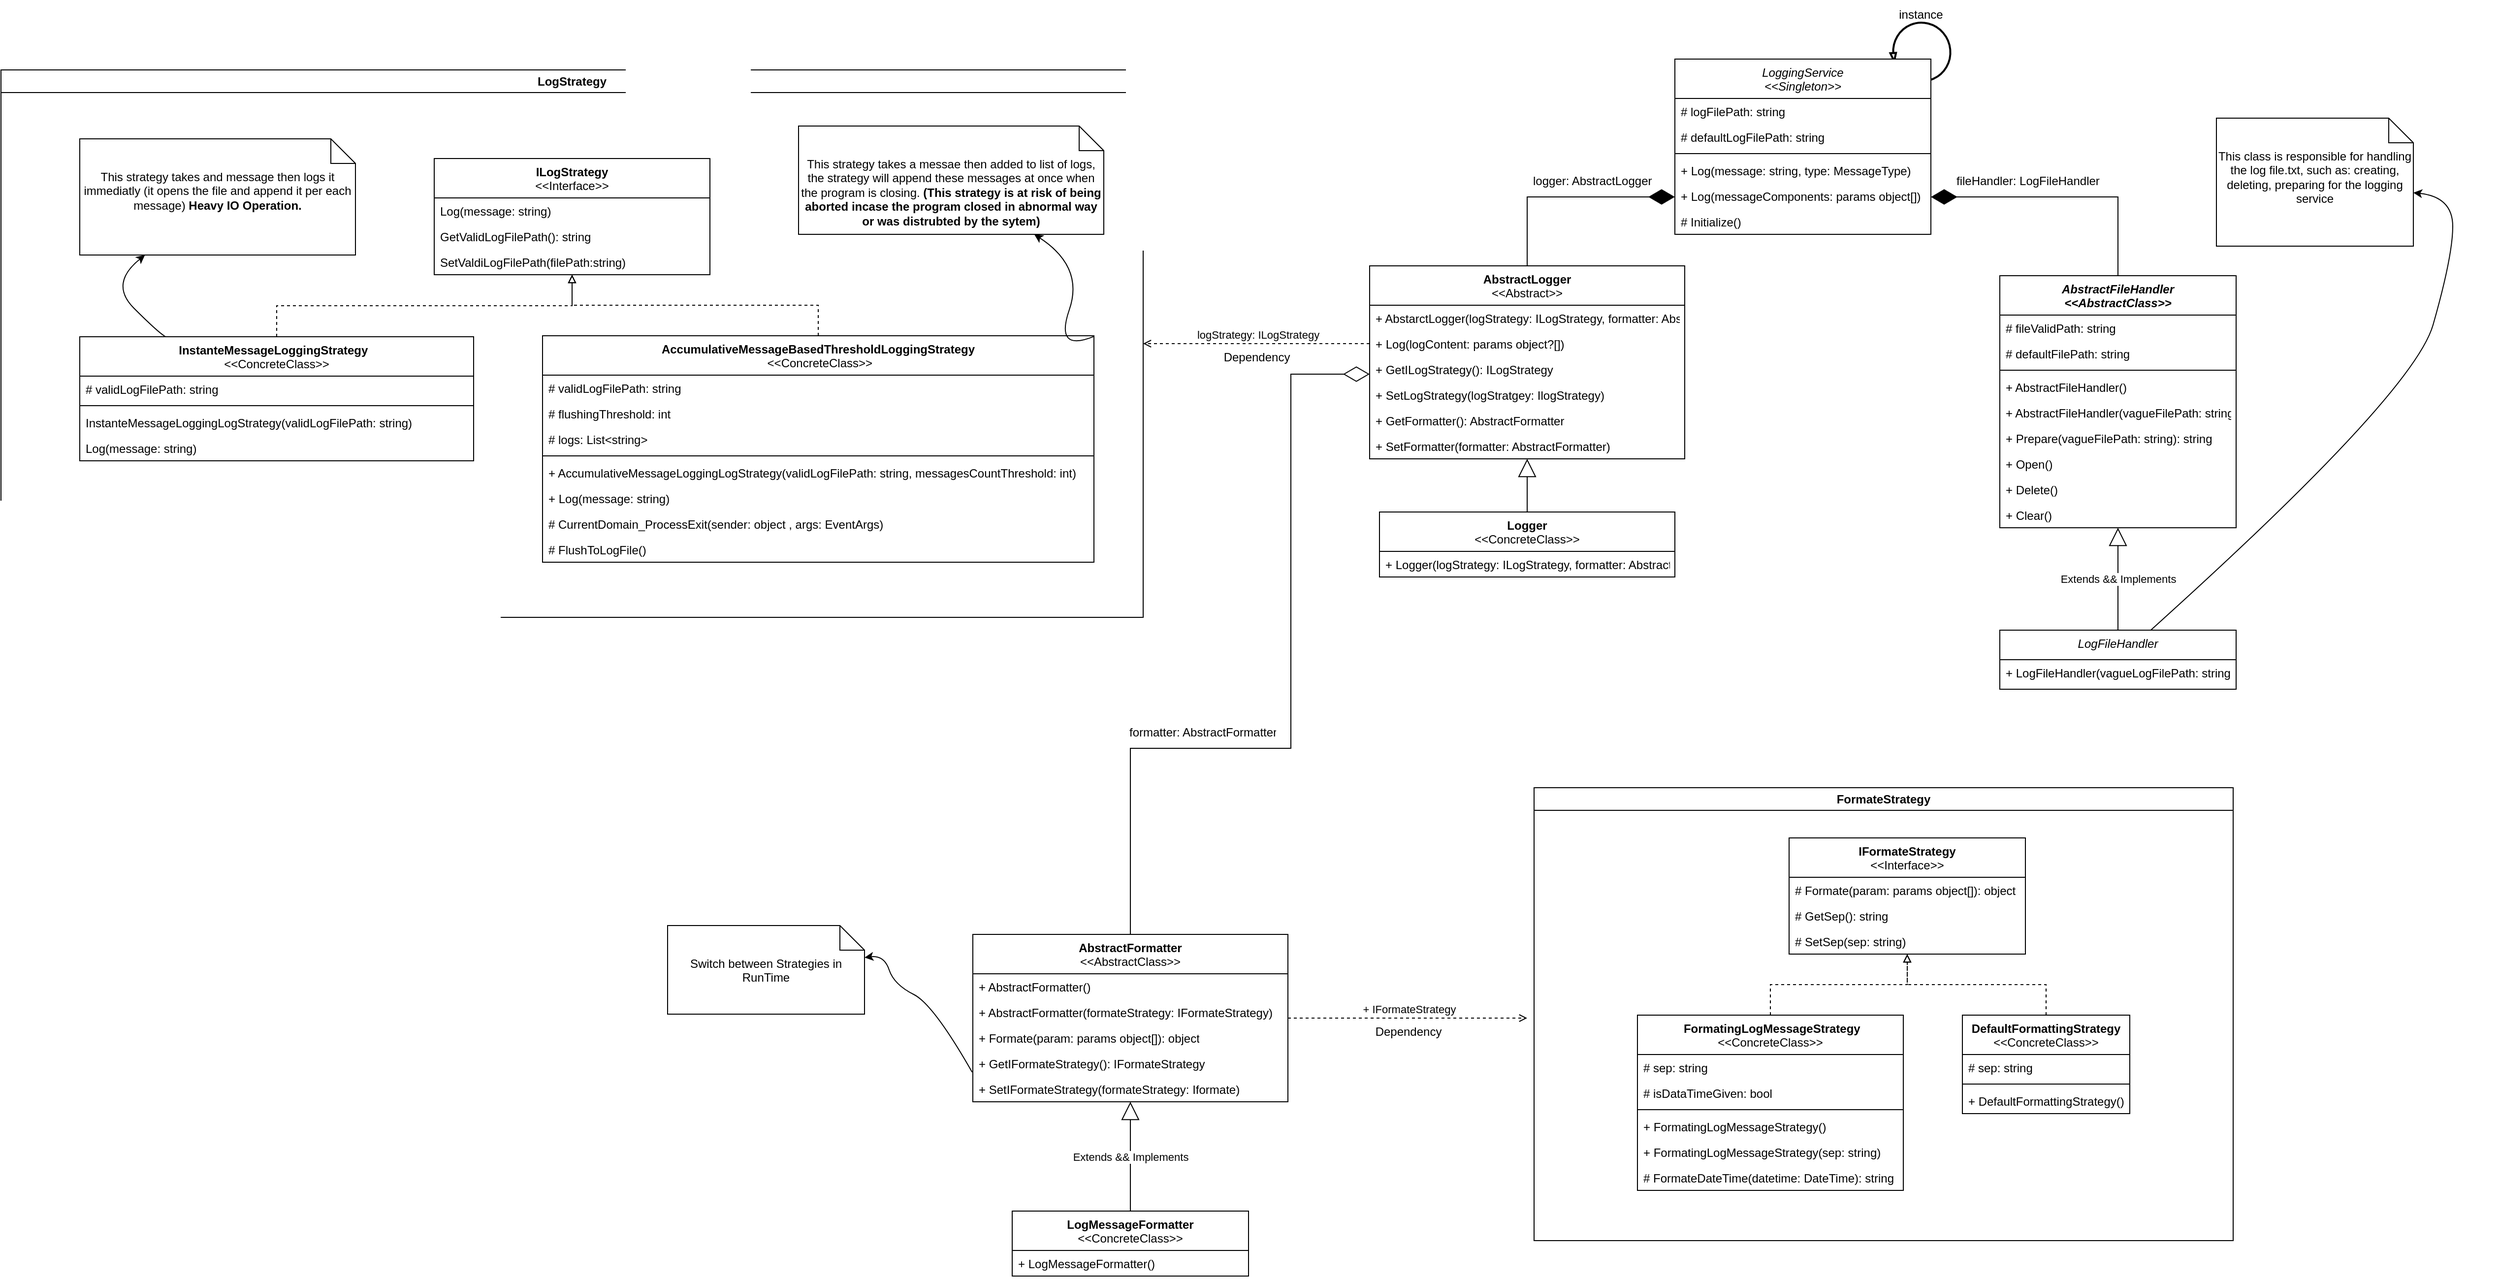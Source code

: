 <mxfile version="21.6.5" type="device">
  <diagram id="C5RBs43oDa-KdzZeNtuy" name="Page-1">
    <mxGraphModel dx="3757" dy="1775" grid="1" gridSize="10" guides="1" tooltips="1" connect="1" arrows="1" fold="1" page="1" pageScale="1" pageWidth="827" pageHeight="1169" math="0" shadow="0">
      <root>
        <mxCell id="WIyWlLk6GJQsqaUBKTNV-0" />
        <mxCell id="WIyWlLk6GJQsqaUBKTNV-1" parent="WIyWlLk6GJQsqaUBKTNV-0" />
        <mxCell id="vG_4NhhmNmUi37ySWkXf-1" value="LogFileHandler" style="swimlane;fontStyle=2;align=center;verticalAlign=top;childLayout=stackLayout;horizontal=1;startSize=30;horizontalStack=0;resizeParent=1;resizeLast=0;collapsible=1;marginBottom=0;rounded=0;shadow=0;strokeWidth=1;" parent="WIyWlLk6GJQsqaUBKTNV-1" vertex="1">
          <mxGeometry x="320" y="480" width="240" height="60" as="geometry">
            <mxRectangle x="230" y="140" width="160" height="26" as="alternateBounds" />
          </mxGeometry>
        </mxCell>
        <mxCell id="vG_4NhhmNmUi37ySWkXf-29" value="+ LogFileHandler(vagueLogFilePath: string, defaultLogFilePath: string)" style="text;align=left;verticalAlign=top;spacingLeft=4;spacingRight=4;overflow=hidden;rotatable=0;points=[[0,0.5],[1,0.5]];portConstraint=eastwest;" parent="vG_4NhhmNmUi37ySWkXf-1" vertex="1">
          <mxGeometry y="30" width="240" height="26" as="geometry" />
        </mxCell>
        <mxCell id="vG_4NhhmNmUi37ySWkXf-9" value="This class is responsible for handling the log file.txt, such as: creating, deleting, preparing for the logging service" style="shape=note2;boundedLbl=1;whiteSpace=wrap;html=1;size=25;verticalAlign=top;align=center;" parent="WIyWlLk6GJQsqaUBKTNV-1" vertex="1">
          <mxGeometry x="540" y="-40" width="200" height="130" as="geometry" />
        </mxCell>
        <mxCell id="vG_4NhhmNmUi37ySWkXf-33" value="LogStrategy" style="swimlane;whiteSpace=wrap;html=1;" parent="WIyWlLk6GJQsqaUBKTNV-1" vertex="1">
          <mxGeometry x="-1710" y="-89" width="1160" height="556" as="geometry" />
        </mxCell>
        <mxCell id="vG_4NhhmNmUi37ySWkXf-41" value="ILogStrategy&lt;br&gt;&lt;span style=&quot;font-weight: normal;&quot;&gt;&amp;lt;&amp;lt;Interface&amp;gt;&amp;gt;&lt;/span&gt;" style="swimlane;fontStyle=1;align=center;verticalAlign=top;childLayout=stackLayout;horizontal=1;startSize=40;horizontalStack=0;resizeParent=1;resizeParentMax=0;resizeLast=0;collapsible=1;marginBottom=0;whiteSpace=wrap;html=1;" parent="vG_4NhhmNmUi37ySWkXf-33" vertex="1">
          <mxGeometry x="440" y="90" width="280" height="118" as="geometry" />
        </mxCell>
        <mxCell id="vG_4NhhmNmUi37ySWkXf-42" value="Log(message: string)" style="text;strokeColor=none;fillColor=none;align=left;verticalAlign=top;spacingLeft=4;spacingRight=4;overflow=hidden;rotatable=0;points=[[0,0.5],[1,0.5]];portConstraint=eastwest;whiteSpace=wrap;html=1;" parent="vG_4NhhmNmUi37ySWkXf-41" vertex="1">
          <mxGeometry y="40" width="280" height="26" as="geometry" />
        </mxCell>
        <mxCell id="vG_4NhhmNmUi37ySWkXf-49" value="GetValidLogFilePath(): string" style="text;strokeColor=none;fillColor=none;align=left;verticalAlign=top;spacingLeft=4;spacingRight=4;overflow=hidden;rotatable=0;points=[[0,0.5],[1,0.5]];portConstraint=eastwest;whiteSpace=wrap;html=1;" parent="vG_4NhhmNmUi37ySWkXf-41" vertex="1">
          <mxGeometry y="66" width="280" height="26" as="geometry" />
        </mxCell>
        <mxCell id="vG_4NhhmNmUi37ySWkXf-53" value="SetValdiLogFilePath(filePath:string)" style="text;strokeColor=none;fillColor=none;align=left;verticalAlign=top;spacingLeft=4;spacingRight=4;overflow=hidden;rotatable=0;points=[[0,0.5],[1,0.5]];portConstraint=eastwest;whiteSpace=wrap;html=1;" parent="vG_4NhhmNmUi37ySWkXf-41" vertex="1">
          <mxGeometry y="92" width="280" height="26" as="geometry" />
        </mxCell>
        <mxCell id="vG_4NhhmNmUi37ySWkXf-45" value="InstanteMessageLoggingStrategy&amp;nbsp;&amp;nbsp;&lt;br&gt;&lt;span style=&quot;font-weight: normal;&quot;&gt;&amp;lt;&amp;lt;ConcreteClass&amp;gt;&amp;gt;&lt;/span&gt;" style="swimlane;fontStyle=1;align=center;verticalAlign=top;childLayout=stackLayout;horizontal=1;startSize=40;horizontalStack=0;resizeParent=1;resizeParentMax=0;resizeLast=0;collapsible=1;marginBottom=0;whiteSpace=wrap;html=1;" parent="vG_4NhhmNmUi37ySWkXf-33" vertex="1">
          <mxGeometry x="80" y="271" width="400" height="126" as="geometry" />
        </mxCell>
        <mxCell id="vG_4NhhmNmUi37ySWkXf-46" value="# validLogFilePath: string" style="text;strokeColor=none;fillColor=none;align=left;verticalAlign=top;spacingLeft=4;spacingRight=4;overflow=hidden;rotatable=0;points=[[0,0.5],[1,0.5]];portConstraint=eastwest;whiteSpace=wrap;html=1;" parent="vG_4NhhmNmUi37ySWkXf-45" vertex="1">
          <mxGeometry y="40" width="400" height="26" as="geometry" />
        </mxCell>
        <mxCell id="vG_4NhhmNmUi37ySWkXf-47" value="" style="line;strokeWidth=1;fillColor=none;align=left;verticalAlign=middle;spacingTop=-1;spacingLeft=3;spacingRight=3;rotatable=0;labelPosition=right;points=[];portConstraint=eastwest;strokeColor=inherit;" parent="vG_4NhhmNmUi37ySWkXf-45" vertex="1">
          <mxGeometry y="66" width="400" height="8" as="geometry" />
        </mxCell>
        <mxCell id="vG_4NhhmNmUi37ySWkXf-48" value="InstanteMessageLoggingLogStrategy(validLogFilePath: string)" style="text;strokeColor=none;fillColor=none;align=left;verticalAlign=top;spacingLeft=4;spacingRight=4;overflow=hidden;rotatable=0;points=[[0,0.5],[1,0.5]];portConstraint=eastwest;whiteSpace=wrap;html=1;" parent="vG_4NhhmNmUi37ySWkXf-45" vertex="1">
          <mxGeometry y="74" width="400" height="26" as="geometry" />
        </mxCell>
        <mxCell id="vG_4NhhmNmUi37ySWkXf-59" value="Log(message: string)" style="text;strokeColor=none;fillColor=none;align=left;verticalAlign=top;spacingLeft=4;spacingRight=4;overflow=hidden;rotatable=0;points=[[0,0.5],[1,0.5]];portConstraint=eastwest;whiteSpace=wrap;html=1;" parent="vG_4NhhmNmUi37ySWkXf-45" vertex="1">
          <mxGeometry y="100" width="400" height="26" as="geometry" />
        </mxCell>
        <mxCell id="vG_4NhhmNmUi37ySWkXf-70" value="This strategy takes and message then logs it immediatly (it opens the file and append it per each message) &lt;b&gt;Heavy IO Operation.&lt;/b&gt;" style="shape=note2;boundedLbl=1;whiteSpace=wrap;html=1;size=25;verticalAlign=top;align=center;" parent="vG_4NhhmNmUi37ySWkXf-33" vertex="1">
          <mxGeometry x="80" y="70" width="280" height="118" as="geometry" />
        </mxCell>
        <mxCell id="vG_4NhhmNmUi37ySWkXf-71" value="" style="curved=1;endArrow=classic;html=1;rounded=0;" parent="vG_4NhhmNmUi37ySWkXf-33" source="vG_4NhhmNmUi37ySWkXf-45" target="vG_4NhhmNmUi37ySWkXf-70" edge="1">
          <mxGeometry width="50" height="50" relative="1" as="geometry">
            <mxPoint x="110" y="267" as="sourcePoint" />
            <mxPoint x="160" y="217" as="targetPoint" />
            <Array as="points">
              <mxPoint x="160" y="267" />
              <mxPoint x="110" y="217" />
            </Array>
          </mxGeometry>
        </mxCell>
        <mxCell id="vG_4NhhmNmUi37ySWkXf-72" value="AccumulativeMessageBasedThresholdLoggingStrategy&lt;br&gt;&amp;nbsp;&lt;span style=&quot;font-weight: normal;&quot;&gt;&amp;lt;&amp;lt;ConcreteClass&amp;gt;&amp;gt;&lt;/span&gt;" style="swimlane;fontStyle=1;align=center;verticalAlign=top;childLayout=stackLayout;horizontal=1;startSize=40;horizontalStack=0;resizeParent=1;resizeParentMax=0;resizeLast=0;collapsible=1;marginBottom=0;whiteSpace=wrap;html=1;" parent="vG_4NhhmNmUi37ySWkXf-33" vertex="1">
          <mxGeometry x="550" y="270" width="560" height="230" as="geometry" />
        </mxCell>
        <mxCell id="vG_4NhhmNmUi37ySWkXf-73" value="# validLogFilePath: string" style="text;strokeColor=none;fillColor=none;align=left;verticalAlign=top;spacingLeft=4;spacingRight=4;overflow=hidden;rotatable=0;points=[[0,0.5],[1,0.5]];portConstraint=eastwest;whiteSpace=wrap;html=1;" parent="vG_4NhhmNmUi37ySWkXf-72" vertex="1">
          <mxGeometry y="40" width="560" height="26" as="geometry" />
        </mxCell>
        <mxCell id="ogGYWJ-oz24R3YH8PBxn-1" value="# flushingThreshold: int" style="text;strokeColor=none;fillColor=none;align=left;verticalAlign=top;spacingLeft=4;spacingRight=4;overflow=hidden;rotatable=0;points=[[0,0.5],[1,0.5]];portConstraint=eastwest;whiteSpace=wrap;html=1;" parent="vG_4NhhmNmUi37ySWkXf-72" vertex="1">
          <mxGeometry y="66" width="560" height="26" as="geometry" />
        </mxCell>
        <mxCell id="vG_4NhhmNmUi37ySWkXf-77" value="# logs: List&amp;lt;string&amp;gt;" style="text;strokeColor=none;fillColor=none;align=left;verticalAlign=top;spacingLeft=4;spacingRight=4;overflow=hidden;rotatable=0;points=[[0,0.5],[1,0.5]];portConstraint=eastwest;whiteSpace=wrap;html=1;" parent="vG_4NhhmNmUi37ySWkXf-72" vertex="1">
          <mxGeometry y="92" width="560" height="26" as="geometry" />
        </mxCell>
        <mxCell id="vG_4NhhmNmUi37ySWkXf-74" value="" style="line;strokeWidth=1;fillColor=none;align=left;verticalAlign=middle;spacingTop=-1;spacingLeft=3;spacingRight=3;rotatable=0;labelPosition=right;points=[];portConstraint=eastwest;strokeColor=inherit;" parent="vG_4NhhmNmUi37ySWkXf-72" vertex="1">
          <mxGeometry y="118" width="560" height="8" as="geometry" />
        </mxCell>
        <mxCell id="vG_4NhhmNmUi37ySWkXf-75" value="+ AccumulativeMessageLoggingLogStrategy(validLogFilePath: string, messagesCountThreshold: int)" style="text;strokeColor=none;fillColor=none;align=left;verticalAlign=top;spacingLeft=4;spacingRight=4;overflow=hidden;rotatable=0;points=[[0,0.5],[1,0.5]];portConstraint=eastwest;whiteSpace=wrap;html=1;" parent="vG_4NhhmNmUi37ySWkXf-72" vertex="1">
          <mxGeometry y="126" width="560" height="26" as="geometry" />
        </mxCell>
        <mxCell id="vG_4NhhmNmUi37ySWkXf-94" value="+ Log(message: string)" style="text;strokeColor=none;fillColor=none;align=left;verticalAlign=top;spacingLeft=4;spacingRight=4;overflow=hidden;rotatable=0;points=[[0,0.5],[1,0.5]];portConstraint=eastwest;whiteSpace=wrap;html=1;" parent="vG_4NhhmNmUi37ySWkXf-72" vertex="1">
          <mxGeometry y="152" width="560" height="26" as="geometry" />
        </mxCell>
        <mxCell id="ogGYWJ-oz24R3YH8PBxn-2" value="# CurrentDomain_ProcessExit(sender: object , args: EventArgs)" style="text;strokeColor=none;fillColor=none;align=left;verticalAlign=top;spacingLeft=4;spacingRight=4;overflow=hidden;rotatable=0;points=[[0,0.5],[1,0.5]];portConstraint=eastwest;whiteSpace=wrap;html=1;" parent="vG_4NhhmNmUi37ySWkXf-72" vertex="1">
          <mxGeometry y="178" width="560" height="26" as="geometry" />
        </mxCell>
        <mxCell id="ogGYWJ-oz24R3YH8PBxn-3" value="# FlushToLogFile()" style="text;strokeColor=none;fillColor=none;align=left;verticalAlign=top;spacingLeft=4;spacingRight=4;overflow=hidden;rotatable=0;points=[[0,0.5],[1,0.5]];portConstraint=eastwest;whiteSpace=wrap;html=1;" parent="vG_4NhhmNmUi37ySWkXf-72" vertex="1">
          <mxGeometry y="204" width="560" height="26" as="geometry" />
        </mxCell>
        <mxCell id="vG_4NhhmNmUi37ySWkXf-78" value="This strategy takes a messae then added to list of logs, the strategy will append these messages at once when the program is closing. &lt;b&gt;(This strategy is at risk of being aborted incase the program closed in abnormal way or was distrubted by the sytem)&lt;/b&gt;" style="shape=note2;boundedLbl=1;whiteSpace=wrap;html=1;size=25;verticalAlign=top;align=center;" parent="vG_4NhhmNmUi37ySWkXf-33" vertex="1">
          <mxGeometry x="810" y="57" width="310" height="110" as="geometry" />
        </mxCell>
        <mxCell id="vG_4NhhmNmUi37ySWkXf-84" value="" style="edgeStyle=elbowEdgeStyle;html=1;endArrow=block;elbow=vertical;endFill=0;dashed=1;rounded=0;" parent="vG_4NhhmNmUi37ySWkXf-33" source="vG_4NhhmNmUi37ySWkXf-45" target="vG_4NhhmNmUi37ySWkXf-41" edge="1">
          <mxGeometry width="100" height="75" relative="1" as="geometry">
            <mxPoint x="500" y="295" as="sourcePoint" />
            <mxPoint x="600" y="220" as="targetPoint" />
          </mxGeometry>
        </mxCell>
        <mxCell id="vG_4NhhmNmUi37ySWkXf-85" value="" style="edgeStyle=elbowEdgeStyle;html=1;endArrow=block;elbow=vertical;endFill=0;dashed=1;rounded=0;" parent="vG_4NhhmNmUi37ySWkXf-33" source="vG_4NhhmNmUi37ySWkXf-72" target="vG_4NhhmNmUi37ySWkXf-41" edge="1">
          <mxGeometry width="100" height="75" relative="1" as="geometry">
            <mxPoint x="500" y="316" as="sourcePoint" />
            <mxPoint x="800" y="240" as="targetPoint" />
          </mxGeometry>
        </mxCell>
        <mxCell id="vG_4NhhmNmUi37ySWkXf-87" value="" style="curved=1;endArrow=classic;html=1;rounded=0;" parent="vG_4NhhmNmUi37ySWkXf-33" source="vG_4NhhmNmUi37ySWkXf-72" target="vG_4NhhmNmUi37ySWkXf-78" edge="1">
          <mxGeometry width="50" height="50" relative="1" as="geometry">
            <mxPoint x="1096" y="304" as="sourcePoint" />
            <mxPoint x="1056" y="208" as="targetPoint" />
            <Array as="points">
              <mxPoint x="1070" y="287" />
              <mxPoint x="1100" y="200" />
            </Array>
          </mxGeometry>
        </mxCell>
        <mxCell id="vG_4NhhmNmUi37ySWkXf-95" value="&amp;nbsp;logStrategy: ILogStrategy" style="endArrow=open;html=1;rounded=0;align=center;verticalAlign=bottom;dashed=1;endFill=0;labelBackgroundColor=none;exitX=0;exitY=0.5;exitDx=0;exitDy=0;" parent="WIyWlLk6GJQsqaUBKTNV-1" source="ILQr3fXh4EWe0yZ3bBU8-13" target="vG_4NhhmNmUi37ySWkXf-33" edge="1">
          <mxGeometry relative="1" as="geometry">
            <mxPoint x="-350" y="200" as="sourcePoint" />
            <mxPoint x="-180" y="338.95" as="targetPoint" />
          </mxGeometry>
        </mxCell>
        <mxCell id="vG_4NhhmNmUi37ySWkXf-96" value="Dependency" style="resizable=0;html=1;align=center;verticalAlign=top;labelBackgroundColor=none;" parent="vG_4NhhmNmUi37ySWkXf-95" connectable="0" vertex="1">
          <mxGeometry relative="1" as="geometry" />
        </mxCell>
        <mxCell id="vG_4NhhmNmUi37ySWkXf-97" value="" style="curved=1;endArrow=classic;html=1;rounded=0;" parent="WIyWlLk6GJQsqaUBKTNV-1" source="vG_4NhhmNmUi37ySWkXf-1" target="vG_4NhhmNmUi37ySWkXf-9" edge="1">
          <mxGeometry width="50" height="50" relative="1" as="geometry">
            <mxPoint x="700.0" y="177.79" as="sourcePoint" />
            <mxPoint x="850" y="-0.005" as="targetPoint" />
            <Array as="points">
              <mxPoint x="740" y="240" />
              <mxPoint x="780" y="100" />
              <mxPoint x="780" y="40" />
            </Array>
          </mxGeometry>
        </mxCell>
        <mxCell id="ILQr3fXh4EWe0yZ3bBU8-1" value="AbstractLogger&lt;br&gt;&lt;span style=&quot;font-weight: normal;&quot;&gt;&amp;lt;&amp;lt;Abstract&amp;gt;&amp;gt;&lt;/span&gt;" style="swimlane;fontStyle=1;align=center;verticalAlign=top;childLayout=stackLayout;horizontal=1;startSize=40;horizontalStack=0;resizeParent=1;resizeParentMax=0;resizeLast=0;collapsible=1;marginBottom=0;whiteSpace=wrap;html=1;" parent="WIyWlLk6GJQsqaUBKTNV-1" vertex="1">
          <mxGeometry x="-320" y="110" width="320" height="196" as="geometry" />
        </mxCell>
        <mxCell id="vG_4NhhmNmUi37ySWkXf-18" value="+ AbstarctLogger(logStrategy: ILogStrategy, formatter: AbstractFormatter)" style="text;align=left;verticalAlign=top;spacingLeft=4;spacingRight=4;overflow=hidden;rotatable=0;points=[[0,0.5],[1,0.5]];portConstraint=eastwest;" parent="ILQr3fXh4EWe0yZ3bBU8-1" vertex="1">
          <mxGeometry y="40" width="320" height="26" as="geometry" />
        </mxCell>
        <mxCell id="ILQr3fXh4EWe0yZ3bBU8-13" value="+ Log(logContent: params object?[])" style="text;align=left;verticalAlign=top;spacingLeft=4;spacingRight=4;overflow=hidden;rotatable=0;points=[[0,0.5],[1,0.5]];portConstraint=eastwest;" parent="ILQr3fXh4EWe0yZ3bBU8-1" vertex="1">
          <mxGeometry y="66" width="320" height="26" as="geometry" />
        </mxCell>
        <mxCell id="ILQr3fXh4EWe0yZ3bBU8-15" value="+ GetILogStrategy(): ILogStrategy" style="text;align=left;verticalAlign=top;spacingLeft=4;spacingRight=4;overflow=hidden;rotatable=0;points=[[0,0.5],[1,0.5]];portConstraint=eastwest;" parent="ILQr3fXh4EWe0yZ3bBU8-1" vertex="1">
          <mxGeometry y="92" width="320" height="26" as="geometry" />
        </mxCell>
        <mxCell id="ILQr3fXh4EWe0yZ3bBU8-16" value="+ SetLogStrategy(logStratgey: IlogStrategy)" style="text;align=left;verticalAlign=top;spacingLeft=4;spacingRight=4;overflow=hidden;rotatable=0;points=[[0,0.5],[1,0.5]];portConstraint=eastwest;" parent="ILQr3fXh4EWe0yZ3bBU8-1" vertex="1">
          <mxGeometry y="118" width="320" height="26" as="geometry" />
        </mxCell>
        <mxCell id="QrZl_GtD4xcMiUAhVMDR-8" value="+ GetFormatter(): AbstractFormatter" style="text;align=left;verticalAlign=top;spacingLeft=4;spacingRight=4;overflow=hidden;rotatable=0;points=[[0,0.5],[1,0.5]];portConstraint=eastwest;" parent="ILQr3fXh4EWe0yZ3bBU8-1" vertex="1">
          <mxGeometry y="144" width="320" height="26" as="geometry" />
        </mxCell>
        <mxCell id="QrZl_GtD4xcMiUAhVMDR-7" value="+ SetFormatter(formatter: AbstractFormatter)" style="text;align=left;verticalAlign=top;spacingLeft=4;spacingRight=4;overflow=hidden;rotatable=0;points=[[0,0.5],[1,0.5]];portConstraint=eastwest;" parent="ILQr3fXh4EWe0yZ3bBU8-1" vertex="1">
          <mxGeometry y="170" width="320" height="26" as="geometry" />
        </mxCell>
        <mxCell id="ILQr3fXh4EWe0yZ3bBU8-8" value="Logger&lt;br&gt;&lt;span style=&quot;font-weight: normal;&quot;&gt;&amp;lt;&amp;lt;ConcreteClass&amp;gt;&amp;gt;&lt;/span&gt;" style="swimlane;fontStyle=1;align=center;verticalAlign=top;childLayout=stackLayout;horizontal=1;startSize=40;horizontalStack=0;resizeParent=1;resizeParentMax=0;resizeLast=0;collapsible=1;marginBottom=0;whiteSpace=wrap;html=1;" parent="WIyWlLk6GJQsqaUBKTNV-1" vertex="1">
          <mxGeometry x="-310" y="360" width="300" height="66" as="geometry" />
        </mxCell>
        <mxCell id="ILQr3fXh4EWe0yZ3bBU8-11" value="+ Logger(logStrategy: ILogStrategy, formatter: AbstractFormatter)" style="text;align=left;verticalAlign=top;spacingLeft=4;spacingRight=4;overflow=hidden;rotatable=0;points=[[0,0.5],[1,0.5]];portConstraint=eastwest;" parent="ILQr3fXh4EWe0yZ3bBU8-8" vertex="1">
          <mxGeometry y="40" width="300" height="26" as="geometry" />
        </mxCell>
        <mxCell id="ILQr3fXh4EWe0yZ3bBU8-14" value="" style="endArrow=block;endSize=16;endFill=0;html=1;rounded=0;" parent="WIyWlLk6GJQsqaUBKTNV-1" source="ILQr3fXh4EWe0yZ3bBU8-8" target="ILQr3fXh4EWe0yZ3bBU8-1" edge="1">
          <mxGeometry x="-1" y="-108" width="160" relative="1" as="geometry">
            <mxPoint x="-290" y="300" as="sourcePoint" />
            <mxPoint x="-130" y="300" as="targetPoint" />
            <mxPoint x="-100" y="-68" as="offset" />
          </mxGeometry>
        </mxCell>
        <mxCell id="PY4IykUyiG8Mn8nMbS7G-4" value="" style="endArrow=diamondThin;endFill=0;endSize=24;html=1;rounded=0;" parent="WIyWlLk6GJQsqaUBKTNV-1" source="PY4IykUyiG8Mn8nMbS7G-0" edge="1">
          <mxGeometry width="160" relative="1" as="geometry">
            <mxPoint x="-550" y="530" as="sourcePoint" />
            <mxPoint x="-320" y="220" as="targetPoint" />
            <Array as="points">
              <mxPoint x="-563" y="600" />
              <mxPoint x="-400" y="600" />
              <mxPoint x="-400" y="220" />
            </Array>
          </mxGeometry>
        </mxCell>
        <mxCell id="Yr6U4iKZY2OUZ4J5Qkof-13" value="AbstractFileHandler&#xa;&lt;&lt;AbstractClass&gt;&gt;" style="swimlane;fontStyle=3;align=center;verticalAlign=top;childLayout=stackLayout;horizontal=1;startSize=40;horizontalStack=0;resizeParent=1;resizeLast=0;collapsible=1;marginBottom=0;rounded=0;shadow=0;strokeWidth=1;" parent="WIyWlLk6GJQsqaUBKTNV-1" vertex="1">
          <mxGeometry x="320" y="120" width="240" height="256" as="geometry">
            <mxRectangle x="230" y="140" width="160" height="26" as="alternateBounds" />
          </mxGeometry>
        </mxCell>
        <mxCell id="Yr6U4iKZY2OUZ4J5Qkof-22" value="# fileValidPath: string" style="text;align=left;verticalAlign=top;spacingLeft=4;spacingRight=4;overflow=hidden;rotatable=0;points=[[0,0.5],[1,0.5]];portConstraint=eastwest;" parent="Yr6U4iKZY2OUZ4J5Qkof-13" vertex="1">
          <mxGeometry y="40" width="240" height="26" as="geometry" />
        </mxCell>
        <mxCell id="Yr6U4iKZY2OUZ4J5Qkof-14" value="# defaultFilePath: string" style="text;align=left;verticalAlign=top;spacingLeft=4;spacingRight=4;overflow=hidden;rotatable=0;points=[[0,0.5],[1,0.5]];portConstraint=eastwest;" parent="Yr6U4iKZY2OUZ4J5Qkof-13" vertex="1">
          <mxGeometry y="66" width="240" height="26" as="geometry" />
        </mxCell>
        <mxCell id="Yr6U4iKZY2OUZ4J5Qkof-15" value="" style="line;html=1;strokeWidth=1;align=left;verticalAlign=middle;spacingTop=-1;spacingLeft=3;spacingRight=3;rotatable=0;labelPosition=right;points=[];portConstraint=eastwest;" parent="Yr6U4iKZY2OUZ4J5Qkof-13" vertex="1">
          <mxGeometry y="92" width="240" height="8" as="geometry" />
        </mxCell>
        <mxCell id="QrZl_GtD4xcMiUAhVMDR-10" value="+ AbstractFileHandler()" style="text;align=left;verticalAlign=top;spacingLeft=4;spacingRight=4;overflow=hidden;rotatable=0;points=[[0,0.5],[1,0.5]];portConstraint=eastwest;" parent="Yr6U4iKZY2OUZ4J5Qkof-13" vertex="1">
          <mxGeometry y="100" width="240" height="26" as="geometry" />
        </mxCell>
        <mxCell id="Yr6U4iKZY2OUZ4J5Qkof-16" value="+ AbstractFileHandler(vagueFilePath: string, defaultFilePath: string)" style="text;align=left;verticalAlign=top;spacingLeft=4;spacingRight=4;overflow=hidden;rotatable=0;points=[[0,0.5],[1,0.5]];portConstraint=eastwest;" parent="Yr6U4iKZY2OUZ4J5Qkof-13" vertex="1">
          <mxGeometry y="126" width="240" height="26" as="geometry" />
        </mxCell>
        <mxCell id="Yr6U4iKZY2OUZ4J5Qkof-27" value="+ Prepare(vagueFilePath: string): string" style="text;strokeColor=none;fillColor=none;align=left;verticalAlign=top;spacingLeft=4;spacingRight=4;overflow=hidden;rotatable=0;points=[[0,0.5],[1,0.5]];portConstraint=eastwest;whiteSpace=wrap;html=1;" parent="Yr6U4iKZY2OUZ4J5Qkof-13" vertex="1">
          <mxGeometry y="152" width="240" height="26" as="geometry" />
        </mxCell>
        <mxCell id="Yr6U4iKZY2OUZ4J5Qkof-30" value="+ Open()" style="text;strokeColor=none;fillColor=none;align=left;verticalAlign=top;spacingLeft=4;spacingRight=4;overflow=hidden;rotatable=0;points=[[0,0.5],[1,0.5]];portConstraint=eastwest;whiteSpace=wrap;html=1;" parent="Yr6U4iKZY2OUZ4J5Qkof-13" vertex="1">
          <mxGeometry y="178" width="240" height="26" as="geometry" />
        </mxCell>
        <mxCell id="Yr6U4iKZY2OUZ4J5Qkof-26" value="+ Delete()" style="text;strokeColor=none;fillColor=none;align=left;verticalAlign=top;spacingLeft=4;spacingRight=4;overflow=hidden;rotatable=0;points=[[0,0.5],[1,0.5]];portConstraint=eastwest;whiteSpace=wrap;html=1;" parent="Yr6U4iKZY2OUZ4J5Qkof-13" vertex="1">
          <mxGeometry y="204" width="240" height="26" as="geometry" />
        </mxCell>
        <mxCell id="Yr6U4iKZY2OUZ4J5Qkof-28" value="+ Clear()" style="text;strokeColor=none;fillColor=none;align=left;verticalAlign=top;spacingLeft=4;spacingRight=4;overflow=hidden;rotatable=0;points=[[0,0.5],[1,0.5]];portConstraint=eastwest;whiteSpace=wrap;html=1;" parent="Yr6U4iKZY2OUZ4J5Qkof-13" vertex="1">
          <mxGeometry y="230" width="240" height="26" as="geometry" />
        </mxCell>
        <mxCell id="Yr6U4iKZY2OUZ4J5Qkof-29" value="Extends &amp;amp;&amp;amp; Implements" style="endArrow=block;endSize=16;endFill=0;html=1;rounded=0;" parent="WIyWlLk6GJQsqaUBKTNV-1" source="vG_4NhhmNmUi37ySWkXf-1" target="Yr6U4iKZY2OUZ4J5Qkof-13" edge="1">
          <mxGeometry x="0.002" width="160" relative="1" as="geometry">
            <mxPoint x="160" y="571" as="sourcePoint" />
            <mxPoint x="160" y="469" as="targetPoint" />
            <mxPoint as="offset" />
          </mxGeometry>
        </mxCell>
        <mxCell id="QrZl_GtD4xcMiUAhVMDR-2" value="formatter: AbstractFormatter" style="text;align=left;verticalAlign=top;spacingLeft=4;spacingRight=4;overflow=hidden;rotatable=0;points=[[0,0.5],[1,0.5]];portConstraint=eastwest;" parent="WIyWlLk6GJQsqaUBKTNV-1" vertex="1">
          <mxGeometry x="-570" y="570" width="160" height="30" as="geometry" />
        </mxCell>
        <mxCell id="QrZl_GtD4xcMiUAhVMDR-4" value="" style="group" parent="WIyWlLk6GJQsqaUBKTNV-1" vertex="1" connectable="0">
          <mxGeometry x="-10" y="-160" width="287.802" height="238" as="geometry" />
        </mxCell>
        <mxCell id="QrZl_GtD4xcMiUAhVMDR-3" value="" style="group" parent="QrZl_GtD4xcMiUAhVMDR-4" vertex="1" connectable="0">
          <mxGeometry x="212.198" width="75.604" height="90.802" as="geometry" />
        </mxCell>
        <mxCell id="ogGYWJ-oz24R3YH8PBxn-4" value="" style="verticalLabelPosition=bottom;html=1;verticalAlign=top;strokeWidth=2;shape=mxgraph.lean_mapping.physical_pull;pointerEvents=1;rotation=-198;" parent="QrZl_GtD4xcMiUAhVMDR-3" vertex="1">
          <mxGeometry x="7.802" y="23" width="60" height="60" as="geometry" />
        </mxCell>
        <mxCell id="QrZl_GtD4xcMiUAhVMDR-1" value="instance" style="text;html=1;strokeColor=none;fillColor=none;align=center;verticalAlign=middle;whiteSpace=wrap;rounded=0;" parent="QrZl_GtD4xcMiUAhVMDR-3" vertex="1">
          <mxGeometry x="7.802" width="60" height="30" as="geometry" />
        </mxCell>
        <mxCell id="zkfFHV4jXpPFQw0GAbJ--0" value="LoggingService&#xa;&lt;&lt;Singleton&gt;&gt;" style="swimlane;fontStyle=2;align=center;verticalAlign=top;childLayout=stackLayout;horizontal=1;startSize=40;horizontalStack=0;resizeParent=1;resizeLast=0;collapsible=1;marginBottom=0;rounded=0;shadow=0;strokeWidth=1;" parent="QrZl_GtD4xcMiUAhVMDR-4" vertex="1">
          <mxGeometry y="60" width="260" height="178" as="geometry">
            <mxRectangle x="230" y="140" width="160" height="26" as="alternateBounds" />
          </mxGeometry>
        </mxCell>
        <mxCell id="zkfFHV4jXpPFQw0GAbJ--3" value="# logFilePath: string" style="text;align=left;verticalAlign=top;spacingLeft=4;spacingRight=4;overflow=hidden;rotatable=0;points=[[0,0.5],[1,0.5]];portConstraint=eastwest;rounded=0;shadow=0;html=0;" parent="zkfFHV4jXpPFQw0GAbJ--0" vertex="1">
          <mxGeometry y="40" width="260" height="26" as="geometry" />
        </mxCell>
        <mxCell id="ogGYWJ-oz24R3YH8PBxn-5" value="# defaultLogFilePath: string" style="text;align=left;verticalAlign=top;spacingLeft=4;spacingRight=4;overflow=hidden;rotatable=0;points=[[0,0.5],[1,0.5]];portConstraint=eastwest;rounded=0;shadow=0;html=0;" parent="zkfFHV4jXpPFQw0GAbJ--0" vertex="1">
          <mxGeometry y="66" width="260" height="26" as="geometry" />
        </mxCell>
        <mxCell id="zkfFHV4jXpPFQw0GAbJ--4" value="" style="line;html=1;strokeWidth=1;align=left;verticalAlign=middle;spacingTop=-1;spacingLeft=3;spacingRight=3;rotatable=0;labelPosition=right;points=[];portConstraint=eastwest;" parent="zkfFHV4jXpPFQw0GAbJ--0" vertex="1">
          <mxGeometry y="92" width="260" height="8" as="geometry" />
        </mxCell>
        <mxCell id="zkfFHV4jXpPFQw0GAbJ--5" value="+ Log(message: string, type: MessageType)" style="text;align=left;verticalAlign=top;spacingLeft=4;spacingRight=4;overflow=hidden;rotatable=0;points=[[0,0.5],[1,0.5]];portConstraint=eastwest;" parent="zkfFHV4jXpPFQw0GAbJ--0" vertex="1">
          <mxGeometry y="100" width="260" height="26" as="geometry" />
        </mxCell>
        <mxCell id="ogGYWJ-oz24R3YH8PBxn-6" value="+ Log(messageComponents: params object[])" style="text;align=left;verticalAlign=top;spacingLeft=4;spacingRight=4;overflow=hidden;rotatable=0;points=[[0,0.5],[1,0.5]];portConstraint=eastwest;" parent="zkfFHV4jXpPFQw0GAbJ--0" vertex="1">
          <mxGeometry y="126" width="260" height="26" as="geometry" />
        </mxCell>
        <mxCell id="QrZl_GtD4xcMiUAhVMDR-0" value="# Initialize()" style="text;align=left;verticalAlign=top;spacingLeft=4;spacingRight=4;overflow=hidden;rotatable=0;points=[[0,0.5],[1,0.5]];portConstraint=eastwest;" parent="zkfFHV4jXpPFQw0GAbJ--0" vertex="1">
          <mxGeometry y="152" width="260" height="26" as="geometry" />
        </mxCell>
        <mxCell id="QrZl_GtD4xcMiUAhVMDR-5" value="" style="group" parent="WIyWlLk6GJQsqaUBKTNV-1" vertex="1" connectable="0">
          <mxGeometry x="-170" y="10" width="150" height="30" as="geometry" />
        </mxCell>
        <mxCell id="ILQr3fXh4EWe0yZ3bBU8-6" value="" style="endArrow=diamondThin;endFill=1;endSize=24;html=1;rounded=0;" parent="QrZl_GtD4xcMiUAhVMDR-5" source="ILQr3fXh4EWe0yZ3bBU8-1" edge="1">
          <mxGeometry width="160" relative="1" as="geometry">
            <mxPoint x="-30" y="106" as="sourcePoint" />
            <mxPoint x="160" y="30" as="targetPoint" />
            <Array as="points">
              <mxPoint x="10" y="30" />
            </Array>
          </mxGeometry>
        </mxCell>
        <mxCell id="ILQr3fXh4EWe0yZ3bBU8-7" value="logger: AbstractLogger" style="text;align=left;verticalAlign=top;spacingLeft=4;spacingRight=4;overflow=hidden;rotatable=0;points=[[0,0.5],[1,0.5]];portConstraint=eastwest;" parent="QrZl_GtD4xcMiUAhVMDR-5" vertex="1">
          <mxGeometry x="10" width="140" height="30" as="geometry" />
        </mxCell>
        <mxCell id="QrZl_GtD4xcMiUAhVMDR-6" value="" style="group" parent="WIyWlLk6GJQsqaUBKTNV-1" vertex="1" connectable="0">
          <mxGeometry x="270" y="10" width="190" height="30" as="geometry" />
        </mxCell>
        <mxCell id="vG_4NhhmNmUi37ySWkXf-99" value="" style="endArrow=diamondThin;endFill=1;endSize=24;html=1;rounded=0;" parent="QrZl_GtD4xcMiUAhVMDR-6" source="Yr6U4iKZY2OUZ4J5Qkof-13" edge="1">
          <mxGeometry width="160" relative="1" as="geometry">
            <mxPoint x="170" y="90" as="sourcePoint" />
            <mxPoint x="-20" y="30" as="targetPoint" />
            <Array as="points">
              <mxPoint x="170" y="30" />
            </Array>
          </mxGeometry>
        </mxCell>
        <mxCell id="vG_4NhhmNmUi37ySWkXf-100" value="fileHandler: LogFileHandler" style="text;align=left;verticalAlign=top;spacingLeft=4;spacingRight=4;overflow=hidden;rotatable=0;points=[[0,0.5],[1,0.5]];portConstraint=eastwest;rounded=0;shadow=0;html=0;" parent="QrZl_GtD4xcMiUAhVMDR-6" vertex="1">
          <mxGeometry width="190" height="26" as="geometry" />
        </mxCell>
        <mxCell id="VleTgFkbXtKODw9zP_4D-4" value="" style="group" parent="WIyWlLk6GJQsqaUBKTNV-1" vertex="1" connectable="0">
          <mxGeometry x="-1033" y="640" width="1860" height="496" as="geometry" />
        </mxCell>
        <mxCell id="PY4IykUyiG8Mn8nMbS7G-12" value="FormateStrategy" style="swimlane;whiteSpace=wrap;html=1;" parent="VleTgFkbXtKODw9zP_4D-4" vertex="1">
          <mxGeometry x="880" width="710" height="460" as="geometry" />
        </mxCell>
        <mxCell id="PY4IykUyiG8Mn8nMbS7G-13" value="IFormateStrategy&lt;br&gt;&lt;span style=&quot;font-weight: normal;&quot;&gt;&amp;lt;&amp;lt;Interface&amp;gt;&amp;gt;&lt;/span&gt;" style="swimlane;fontStyle=1;align=center;verticalAlign=top;childLayout=stackLayout;horizontal=1;startSize=40;horizontalStack=0;resizeParent=1;resizeParentMax=0;resizeLast=0;collapsible=1;marginBottom=0;whiteSpace=wrap;html=1;" parent="PY4IykUyiG8Mn8nMbS7G-12" vertex="1">
          <mxGeometry x="259" y="51" width="240" height="118" as="geometry" />
        </mxCell>
        <mxCell id="PY4IykUyiG8Mn8nMbS7G-43" value="# Formate(param: params object[]): object" style="text;strokeColor=none;fillColor=none;align=left;verticalAlign=top;spacingLeft=4;spacingRight=4;overflow=hidden;rotatable=0;points=[[0,0.5],[1,0.5]];portConstraint=eastwest;whiteSpace=wrap;html=1;" parent="PY4IykUyiG8Mn8nMbS7G-13" vertex="1">
          <mxGeometry y="40" width="240" height="26" as="geometry" />
        </mxCell>
        <mxCell id="PY4IykUyiG8Mn8nMbS7G-16" value="# GetSep(): string" style="text;strokeColor=none;fillColor=none;align=left;verticalAlign=top;spacingLeft=4;spacingRight=4;overflow=hidden;rotatable=0;points=[[0,0.5],[1,0.5]];portConstraint=eastwest;whiteSpace=wrap;html=1;" parent="PY4IykUyiG8Mn8nMbS7G-13" vertex="1">
          <mxGeometry y="66" width="240" height="26" as="geometry" />
        </mxCell>
        <mxCell id="PY4IykUyiG8Mn8nMbS7G-47" value="# SetSep(sep: string)" style="text;strokeColor=none;fillColor=none;align=left;verticalAlign=top;spacingLeft=4;spacingRight=4;overflow=hidden;rotatable=0;points=[[0,0.5],[1,0.5]];portConstraint=eastwest;whiteSpace=wrap;html=1;" parent="PY4IykUyiG8Mn8nMbS7G-13" vertex="1">
          <mxGeometry y="92" width="240" height="26" as="geometry" />
        </mxCell>
        <mxCell id="PY4IykUyiG8Mn8nMbS7G-17" value="&amp;nbsp;FormatingLogMessageStrategy&lt;br&gt;&lt;span style=&quot;font-weight: normal;&quot;&gt;&amp;lt;&amp;lt;ConcreteClass&amp;gt;&amp;gt;&lt;/span&gt;" style="swimlane;fontStyle=1;align=center;verticalAlign=top;childLayout=stackLayout;horizontal=1;startSize=40;horizontalStack=0;resizeParent=1;resizeParentMax=0;resizeLast=0;collapsible=1;marginBottom=0;whiteSpace=wrap;html=1;" parent="PY4IykUyiG8Mn8nMbS7G-12" vertex="1">
          <mxGeometry x="105" y="231" width="270" height="178" as="geometry" />
        </mxCell>
        <mxCell id="PY4IykUyiG8Mn8nMbS7G-18" value="# sep: string" style="text;strokeColor=none;fillColor=none;align=left;verticalAlign=top;spacingLeft=4;spacingRight=4;overflow=hidden;rotatable=0;points=[[0,0.5],[1,0.5]];portConstraint=eastwest;whiteSpace=wrap;html=1;" parent="PY4IykUyiG8Mn8nMbS7G-17" vertex="1">
          <mxGeometry y="40" width="270" height="26" as="geometry" />
        </mxCell>
        <mxCell id="VleTgFkbXtKODw9zP_4D-5" value="# isDataTimeGiven: bool" style="text;strokeColor=none;fillColor=none;align=left;verticalAlign=top;spacingLeft=4;spacingRight=4;overflow=hidden;rotatable=0;points=[[0,0.5],[1,0.5]];portConstraint=eastwest;whiteSpace=wrap;html=1;" parent="PY4IykUyiG8Mn8nMbS7G-17" vertex="1">
          <mxGeometry y="66" width="270" height="26" as="geometry" />
        </mxCell>
        <mxCell id="VleTgFkbXtKODw9zP_4D-6" value="" style="line;html=1;strokeWidth=1;align=left;verticalAlign=middle;spacingTop=-1;spacingLeft=3;spacingRight=3;rotatable=0;labelPosition=right;points=[];portConstraint=eastwest;" parent="PY4IykUyiG8Mn8nMbS7G-17" vertex="1">
          <mxGeometry y="92" width="270" height="8" as="geometry" />
        </mxCell>
        <mxCell id="VleTgFkbXtKODw9zP_4D-7" value="+&amp;nbsp;FormatingLogMessageStrategy()" style="text;strokeColor=none;fillColor=none;align=left;verticalAlign=top;spacingLeft=4;spacingRight=4;overflow=hidden;rotatable=0;points=[[0,0.5],[1,0.5]];portConstraint=eastwest;whiteSpace=wrap;html=1;" parent="PY4IykUyiG8Mn8nMbS7G-17" vertex="1">
          <mxGeometry y="100" width="270" height="26" as="geometry" />
        </mxCell>
        <mxCell id="VleTgFkbXtKODw9zP_4D-24" value="+&amp;nbsp;FormatingLogMessageStrategy(sep: string)" style="text;strokeColor=none;fillColor=none;align=left;verticalAlign=top;spacingLeft=4;spacingRight=4;overflow=hidden;rotatable=0;points=[[0,0.5],[1,0.5]];portConstraint=eastwest;whiteSpace=wrap;html=1;" parent="PY4IykUyiG8Mn8nMbS7G-17" vertex="1">
          <mxGeometry y="126" width="270" height="26" as="geometry" />
        </mxCell>
        <mxCell id="VleTgFkbXtKODw9zP_4D-25" value="#&amp;nbsp;FormateDateTime(datetime: DateTime): string" style="text;strokeColor=none;fillColor=none;align=left;verticalAlign=top;spacingLeft=4;spacingRight=4;overflow=hidden;rotatable=0;points=[[0,0.5],[1,0.5]];portConstraint=eastwest;whiteSpace=wrap;html=1;" parent="PY4IykUyiG8Mn8nMbS7G-17" vertex="1">
          <mxGeometry y="152" width="270" height="26" as="geometry" />
        </mxCell>
        <mxCell id="PY4IykUyiG8Mn8nMbS7G-24" value="DefaultFormattingStrategy&lt;br&gt;&lt;span style=&quot;font-weight: normal;&quot;&gt;&amp;lt;&amp;lt;ConcreteClass&amp;gt;&amp;gt;&lt;/span&gt;" style="swimlane;fontStyle=1;align=center;verticalAlign=top;childLayout=stackLayout;horizontal=1;startSize=40;horizontalStack=0;resizeParent=1;resizeParentMax=0;resizeLast=0;collapsible=1;marginBottom=0;whiteSpace=wrap;html=1;" parent="PY4IykUyiG8Mn8nMbS7G-12" vertex="1">
          <mxGeometry x="435" y="231" width="170" height="100" as="geometry" />
        </mxCell>
        <mxCell id="PY4IykUyiG8Mn8nMbS7G-26" value="# sep: string" style="text;strokeColor=none;fillColor=none;align=left;verticalAlign=top;spacingLeft=4;spacingRight=4;overflow=hidden;rotatable=0;points=[[0,0.5],[1,0.5]];portConstraint=eastwest;whiteSpace=wrap;html=1;" parent="PY4IykUyiG8Mn8nMbS7G-24" vertex="1">
          <mxGeometry y="40" width="170" height="26" as="geometry" />
        </mxCell>
        <mxCell id="PY4IykUyiG8Mn8nMbS7G-27" value="" style="line;strokeWidth=1;fillColor=none;align=left;verticalAlign=middle;spacingTop=-1;spacingLeft=3;spacingRight=3;rotatable=0;labelPosition=right;points=[];portConstraint=eastwest;strokeColor=inherit;" parent="PY4IykUyiG8Mn8nMbS7G-24" vertex="1">
          <mxGeometry y="66" width="170" height="8" as="geometry" />
        </mxCell>
        <mxCell id="PY4IykUyiG8Mn8nMbS7G-29" value="+&amp;nbsp;DefaultFormattingStrategy()" style="text;strokeColor=none;fillColor=none;align=left;verticalAlign=top;spacingLeft=4;spacingRight=4;overflow=hidden;rotatable=0;points=[[0,0.5],[1,0.5]];portConstraint=eastwest;whiteSpace=wrap;html=1;" parent="PY4IykUyiG8Mn8nMbS7G-24" vertex="1">
          <mxGeometry y="74" width="170" height="26" as="geometry" />
        </mxCell>
        <mxCell id="PY4IykUyiG8Mn8nMbS7G-31" value="" style="edgeStyle=elbowEdgeStyle;html=1;endArrow=block;elbow=vertical;endFill=0;dashed=1;rounded=0;" parent="PY4IykUyiG8Mn8nMbS7G-12" source="PY4IykUyiG8Mn8nMbS7G-17" target="PY4IykUyiG8Mn8nMbS7G-13" edge="1">
          <mxGeometry width="100" height="75" relative="1" as="geometry">
            <mxPoint x="500" y="295" as="sourcePoint" />
            <mxPoint x="600" y="220" as="targetPoint" />
          </mxGeometry>
        </mxCell>
        <mxCell id="PY4IykUyiG8Mn8nMbS7G-32" value="" style="edgeStyle=elbowEdgeStyle;html=1;endArrow=block;elbow=vertical;endFill=0;dashed=1;rounded=0;" parent="PY4IykUyiG8Mn8nMbS7G-12" source="PY4IykUyiG8Mn8nMbS7G-24" target="PY4IykUyiG8Mn8nMbS7G-13" edge="1">
          <mxGeometry width="100" height="75" relative="1" as="geometry">
            <mxPoint x="500" y="316" as="sourcePoint" />
            <mxPoint x="800" y="240" as="targetPoint" />
          </mxGeometry>
        </mxCell>
        <mxCell id="VleTgFkbXtKODw9zP_4D-3" value="" style="group" parent="VleTgFkbXtKODw9zP_4D-4" vertex="1" connectable="0">
          <mxGeometry y="140" width="630" height="179" as="geometry" />
        </mxCell>
        <mxCell id="PY4IykUyiG8Mn8nMbS7G-0" value="AbstractFormatter&lt;br&gt;&lt;span style=&quot;font-weight: normal;&quot;&gt;&amp;lt;&amp;lt;AbstractClass&amp;gt;&amp;gt;&lt;/span&gt;" style="swimlane;fontStyle=1;align=center;verticalAlign=top;childLayout=stackLayout;horizontal=1;startSize=40;horizontalStack=0;resizeParent=1;resizeParentMax=0;resizeLast=0;collapsible=1;marginBottom=0;whiteSpace=wrap;html=1;" parent="VleTgFkbXtKODw9zP_4D-3" vertex="1">
          <mxGeometry x="310" y="9" width="320" height="170" as="geometry" />
        </mxCell>
        <mxCell id="VleTgFkbXtKODw9zP_4D-0" value="+ AbstractFormatter()" style="text;strokeColor=none;fillColor=none;align=left;verticalAlign=top;spacingLeft=4;spacingRight=4;overflow=hidden;rotatable=0;points=[[0,0.5],[1,0.5]];portConstraint=eastwest;whiteSpace=wrap;html=1;" parent="PY4IykUyiG8Mn8nMbS7G-0" vertex="1">
          <mxGeometry y="40" width="320" height="26" as="geometry" />
        </mxCell>
        <mxCell id="VleTgFkbXtKODw9zP_4D-1" value="+ AbstractFormatter(formateStrategy: IFormateStrategy)" style="text;strokeColor=none;fillColor=none;align=left;verticalAlign=top;spacingLeft=4;spacingRight=4;overflow=hidden;rotatable=0;points=[[0,0.5],[1,0.5]];portConstraint=eastwest;whiteSpace=wrap;html=1;" parent="PY4IykUyiG8Mn8nMbS7G-0" vertex="1">
          <mxGeometry y="66" width="320" height="26" as="geometry" />
        </mxCell>
        <mxCell id="PY4IykUyiG8Mn8nMbS7G-3" value="+ Formate(param: params object[]): object" style="text;strokeColor=none;fillColor=none;align=left;verticalAlign=top;spacingLeft=4;spacingRight=4;overflow=hidden;rotatable=0;points=[[0,0.5],[1,0.5]];portConstraint=eastwest;whiteSpace=wrap;html=1;" parent="PY4IykUyiG8Mn8nMbS7G-0" vertex="1">
          <mxGeometry y="92" width="320" height="26" as="geometry" />
        </mxCell>
        <mxCell id="PY4IykUyiG8Mn8nMbS7G-36" value="+ GetIFormateStrategy(): IFormateStrategy" style="text;strokeColor=none;fillColor=none;align=left;verticalAlign=top;spacingLeft=4;spacingRight=4;overflow=hidden;rotatable=0;points=[[0,0.5],[1,0.5]];portConstraint=eastwest;whiteSpace=wrap;html=1;" parent="PY4IykUyiG8Mn8nMbS7G-0" vertex="1">
          <mxGeometry y="118" width="320" height="26" as="geometry" />
        </mxCell>
        <mxCell id="PY4IykUyiG8Mn8nMbS7G-37" value="+ SetIFormateStrategy(formateStrategy: Iformate)" style="text;strokeColor=none;fillColor=none;align=left;verticalAlign=top;spacingLeft=4;spacingRight=4;overflow=hidden;rotatable=0;points=[[0,0.5],[1,0.5]];portConstraint=eastwest;whiteSpace=wrap;html=1;" parent="PY4IykUyiG8Mn8nMbS7G-0" vertex="1">
          <mxGeometry y="144" width="320" height="26" as="geometry" />
        </mxCell>
        <mxCell id="PY4IykUyiG8Mn8nMbS7G-38" value="Switch between Strategies in RunTime" style="shape=note2;boundedLbl=1;whiteSpace=wrap;html=1;size=25;verticalAlign=top;align=center;" parent="VleTgFkbXtKODw9zP_4D-3" vertex="1">
          <mxGeometry width="200" height="90" as="geometry" />
        </mxCell>
        <mxCell id="PY4IykUyiG8Mn8nMbS7G-39" value="" style="curved=1;endArrow=classic;html=1;rounded=0;exitX=-0.002;exitY=-0.154;exitDx=0;exitDy=0;exitPerimeter=0;" parent="VleTgFkbXtKODw9zP_4D-3" source="PY4IykUyiG8Mn8nMbS7G-37" target="PY4IykUyiG8Mn8nMbS7G-38" edge="1">
          <mxGeometry width="50" height="50" relative="1" as="geometry">
            <mxPoint x="220" y="80" as="sourcePoint" />
            <mxPoint x="270" y="30" as="targetPoint" />
            <Array as="points">
              <mxPoint x="270" y="80" />
              <mxPoint x="230" y="60" />
              <mxPoint x="220" y="30" />
            </Array>
          </mxGeometry>
        </mxCell>
        <mxCell id="PY4IykUyiG8Mn8nMbS7G-34" value="+ IFormateStrategy" style="endArrow=open;html=1;rounded=0;align=center;verticalAlign=bottom;dashed=1;endFill=0;labelBackgroundColor=none;" parent="VleTgFkbXtKODw9zP_4D-4" source="PY4IykUyiG8Mn8nMbS7G-0" edge="1">
          <mxGeometry x="0.007" relative="1" as="geometry">
            <mxPoint x="-1120" y="881" as="sourcePoint" />
            <mxPoint x="873" y="234" as="targetPoint" />
            <mxPoint as="offset" />
          </mxGeometry>
        </mxCell>
        <mxCell id="PY4IykUyiG8Mn8nMbS7G-35" value="Dependency" style="resizable=0;html=1;align=center;verticalAlign=top;labelBackgroundColor=none;" parent="PY4IykUyiG8Mn8nMbS7G-34" connectable="0" vertex="1">
          <mxGeometry relative="1" as="geometry" />
        </mxCell>
        <mxCell id="PY4IykUyiG8Mn8nMbS7G-5" value="LogMessageFormatter&lt;br&gt;&lt;span style=&quot;font-weight: normal;&quot;&gt;&amp;lt;&amp;lt;ConcreteClass&amp;gt;&amp;gt;&lt;/span&gt;" style="swimlane;fontStyle=1;align=center;verticalAlign=top;childLayout=stackLayout;horizontal=1;startSize=40;horizontalStack=0;resizeParent=1;resizeParentMax=0;resizeLast=0;collapsible=1;marginBottom=0;whiteSpace=wrap;html=1;" parent="VleTgFkbXtKODw9zP_4D-4" vertex="1">
          <mxGeometry x="350" y="430" width="240" height="66" as="geometry" />
        </mxCell>
        <mxCell id="VleTgFkbXtKODw9zP_4D-2" value="+ LogMessageFormatter()" style="text;strokeColor=none;fillColor=none;align=left;verticalAlign=top;spacingLeft=4;spacingRight=4;overflow=hidden;rotatable=0;points=[[0,0.5],[1,0.5]];portConstraint=eastwest;whiteSpace=wrap;html=1;" parent="PY4IykUyiG8Mn8nMbS7G-5" vertex="1">
          <mxGeometry y="40" width="240" height="26" as="geometry" />
        </mxCell>
        <mxCell id="PY4IykUyiG8Mn8nMbS7G-11" value="Extends &amp;amp;&amp;amp; Implements" style="endArrow=block;endSize=16;endFill=0;html=1;rounded=0;" parent="VleTgFkbXtKODw9zP_4D-4" source="PY4IykUyiG8Mn8nMbS7G-5" target="PY4IykUyiG8Mn8nMbS7G-0" edge="1">
          <mxGeometry x="0.002" width="160" relative="1" as="geometry">
            <mxPoint x="1143" y="-39" as="sourcePoint" />
            <mxPoint x="1303" y="-39" as="targetPoint" />
            <mxPoint as="offset" />
          </mxGeometry>
        </mxCell>
      </root>
    </mxGraphModel>
  </diagram>
</mxfile>
